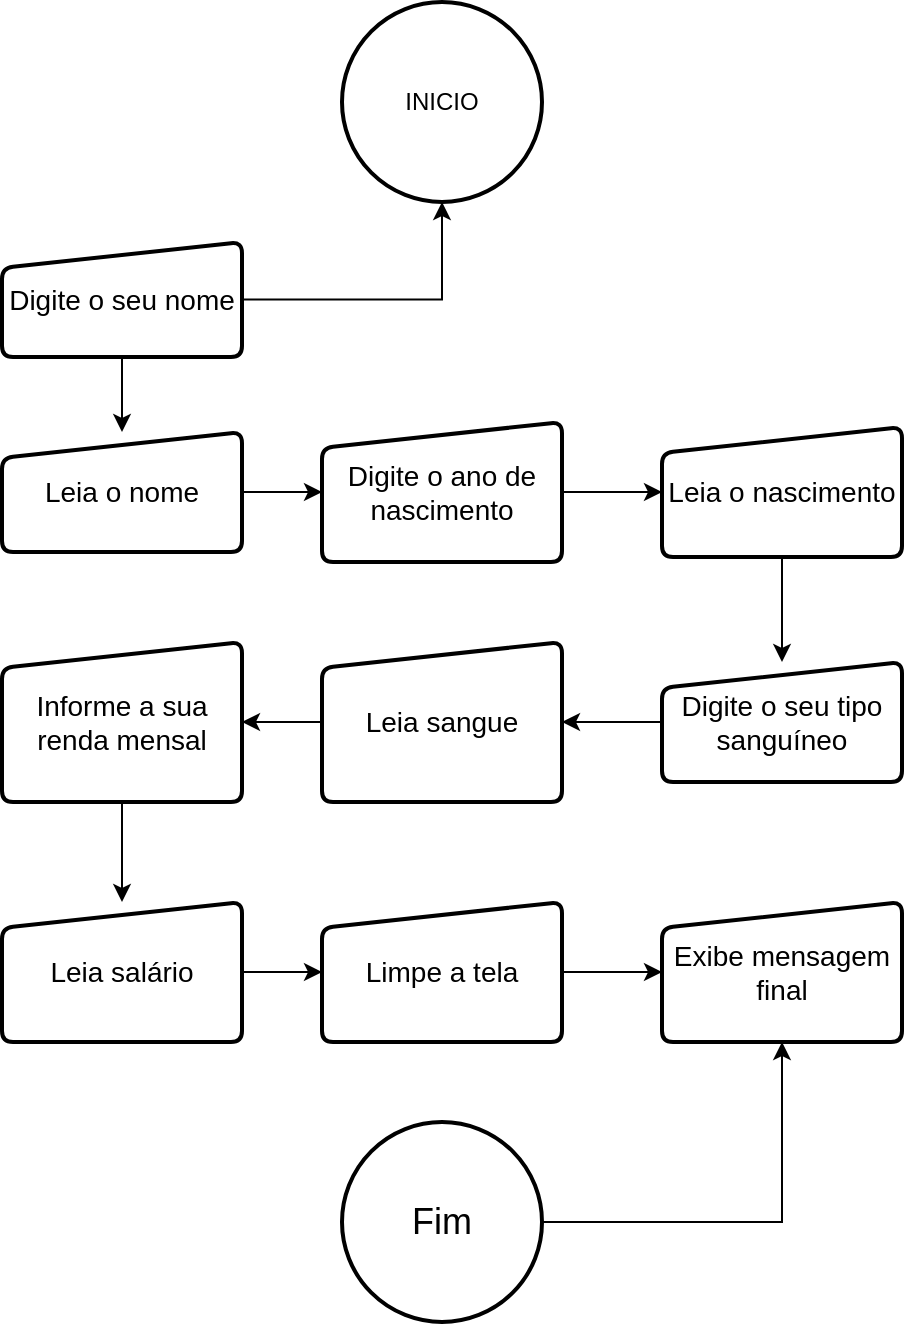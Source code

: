 <mxfile version="25.0.1">
  <diagram name="Página-1" id="56fyGDo7BgHz32fXFKUC">
    <mxGraphModel dx="1434" dy="3110" grid="1" gridSize="10" guides="1" tooltips="1" connect="1" arrows="1" fold="1" page="1" pageScale="1" pageWidth="827" pageHeight="1169" math="0" shadow="0">
      <root>
        <mxCell id="0" />
        <mxCell id="1" parent="0" />
        <mxCell id="wmN-3H-pjARklS90xC_u-1" value="&lt;font style=&quot;vertical-align: inherit;&quot;&gt;&lt;font style=&quot;vertical-align: inherit;&quot;&gt;INICIO&lt;/font&gt;&lt;/font&gt;" style="strokeWidth=2;html=1;shape=mxgraph.flowchart.start_2;whiteSpace=wrap;" vertex="1" parent="1">
          <mxGeometry x="330" y="-2320" width="100" height="100" as="geometry" />
        </mxCell>
        <mxCell id="wmN-3H-pjARklS90xC_u-8" value="" style="edgeStyle=orthogonalEdgeStyle;rounded=0;orthogonalLoop=1;jettySize=auto;html=1;" edge="1" parent="1" source="wmN-3H-pjARklS90xC_u-2" target="wmN-3H-pjARklS90xC_u-1">
          <mxGeometry relative="1" as="geometry" />
        </mxCell>
        <mxCell id="wmN-3H-pjARklS90xC_u-21" value="" style="edgeStyle=orthogonalEdgeStyle;rounded=0;orthogonalLoop=1;jettySize=auto;html=1;" edge="1" parent="1" source="wmN-3H-pjARklS90xC_u-2" target="wmN-3H-pjARklS90xC_u-3">
          <mxGeometry relative="1" as="geometry" />
        </mxCell>
        <mxCell id="wmN-3H-pjARklS90xC_u-2" value="&lt;font style=&quot;vertical-align: inherit;&quot;&gt;&lt;font style=&quot;vertical-align: inherit;&quot;&gt;&lt;font style=&quot;vertical-align: inherit;&quot;&gt;&lt;font style=&quot;vertical-align: inherit;&quot;&gt;&lt;font style=&quot;vertical-align: inherit;&quot;&gt;&lt;font style=&quot;vertical-align: inherit;&quot;&gt;&lt;font style=&quot;vertical-align: inherit;&quot;&gt;&lt;font style=&quot;vertical-align: inherit; font-size: 14px;&quot;&gt;Digite o seu nome&lt;/font&gt;&lt;/font&gt;&lt;/font&gt;&lt;/font&gt;&lt;/font&gt;&lt;/font&gt;&lt;/font&gt;&lt;/font&gt;" style="html=1;strokeWidth=2;shape=manualInput;whiteSpace=wrap;rounded=1;size=13;arcSize=11;" vertex="1" parent="1">
          <mxGeometry x="160" y="-2200" width="120" height="57.5" as="geometry" />
        </mxCell>
        <mxCell id="wmN-3H-pjARklS90xC_u-22" value="" style="edgeStyle=orthogonalEdgeStyle;rounded=0;orthogonalLoop=1;jettySize=auto;html=1;" edge="1" parent="1" source="wmN-3H-pjARklS90xC_u-3" target="wmN-3H-pjARklS90xC_u-4">
          <mxGeometry relative="1" as="geometry" />
        </mxCell>
        <mxCell id="wmN-3H-pjARklS90xC_u-3" value="&lt;font style=&quot;vertical-align: inherit;&quot;&gt;&lt;font style=&quot;vertical-align: inherit;&quot;&gt;&lt;font style=&quot;vertical-align: inherit;&quot;&gt;&lt;font style=&quot;vertical-align: inherit;&quot;&gt;&lt;font style=&quot;vertical-align: inherit;&quot;&gt;&lt;font style=&quot;vertical-align: inherit;&quot;&gt;&lt;font style=&quot;vertical-align: inherit;&quot;&gt;&lt;font style=&quot;vertical-align: inherit;&quot;&gt;&lt;font style=&quot;vertical-align: inherit;&quot;&gt;&lt;font style=&quot;vertical-align: inherit; font-size: 14px;&quot;&gt;Leia o nome&lt;/font&gt;&lt;/font&gt;&lt;/font&gt;&lt;/font&gt;&lt;/font&gt;&lt;/font&gt;&lt;/font&gt;&lt;/font&gt;&lt;/font&gt;&lt;/font&gt;" style="html=1;strokeWidth=2;shape=manualInput;whiteSpace=wrap;rounded=1;size=13;arcSize=11;" vertex="1" parent="1">
          <mxGeometry x="160" y="-2105" width="120" height="60" as="geometry" />
        </mxCell>
        <mxCell id="wmN-3H-pjARklS90xC_u-23" value="" style="edgeStyle=orthogonalEdgeStyle;rounded=0;orthogonalLoop=1;jettySize=auto;html=1;" edge="1" parent="1" source="wmN-3H-pjARklS90xC_u-4" target="wmN-3H-pjARklS90xC_u-5">
          <mxGeometry relative="1" as="geometry" />
        </mxCell>
        <mxCell id="wmN-3H-pjARklS90xC_u-4" value="&lt;font style=&quot;vertical-align: inherit;&quot;&gt;&lt;font style=&quot;vertical-align: inherit;&quot;&gt;&lt;font style=&quot;vertical-align: inherit;&quot;&gt;&lt;font style=&quot;vertical-align: inherit;&quot;&gt;&lt;font style=&quot;vertical-align: inherit;&quot;&gt;&lt;font style=&quot;vertical-align: inherit;&quot;&gt;&lt;font style=&quot;vertical-align: inherit;&quot;&gt;&lt;font style=&quot;vertical-align: inherit; font-size: 14px;&quot;&gt;Digite o ano de nascimento&lt;/font&gt;&lt;/font&gt;&lt;/font&gt;&lt;/font&gt;&lt;/font&gt;&lt;/font&gt;&lt;/font&gt;&lt;/font&gt;" style="html=1;strokeWidth=2;shape=manualInput;whiteSpace=wrap;rounded=1;size=13;arcSize=11;" vertex="1" parent="1">
          <mxGeometry x="320" y="-2110" width="120" height="70" as="geometry" />
        </mxCell>
        <mxCell id="wmN-3H-pjARklS90xC_u-24" value="" style="edgeStyle=orthogonalEdgeStyle;rounded=0;orthogonalLoop=1;jettySize=auto;html=1;" edge="1" parent="1" source="wmN-3H-pjARklS90xC_u-5" target="wmN-3H-pjARklS90xC_u-6">
          <mxGeometry relative="1" as="geometry" />
        </mxCell>
        <mxCell id="wmN-3H-pjARklS90xC_u-5" value="&lt;font style=&quot;vertical-align: inherit;&quot;&gt;&lt;font style=&quot;vertical-align: inherit;&quot;&gt;&lt;font style=&quot;vertical-align: inherit;&quot;&gt;&lt;font style=&quot;vertical-align: inherit;&quot;&gt;&lt;font style=&quot;vertical-align: inherit;&quot;&gt;&lt;font style=&quot;vertical-align: inherit;&quot;&gt;&lt;font style=&quot;vertical-align: inherit;&quot;&gt;&lt;font style=&quot;vertical-align: inherit; font-size: 14px;&quot;&gt;&lt;font style=&quot;vertical-align: inherit;&quot;&gt;&lt;font style=&quot;vertical-align: inherit;&quot;&gt;&lt;font style=&quot;vertical-align: inherit;&quot;&gt;&lt;font style=&quot;vertical-align: inherit;&quot;&gt;Leia o nascimento&lt;/font&gt;&lt;/font&gt;&lt;/font&gt;&lt;/font&gt;&lt;/font&gt;&lt;/font&gt;&lt;/font&gt;&lt;/font&gt;&lt;/font&gt;&lt;/font&gt;&lt;/font&gt;&lt;/font&gt;" style="html=1;strokeWidth=2;shape=manualInput;whiteSpace=wrap;rounded=1;size=13;arcSize=11;" vertex="1" parent="1">
          <mxGeometry x="490" y="-2107.5" width="120" height="65" as="geometry" />
        </mxCell>
        <mxCell id="wmN-3H-pjARklS90xC_u-25" value="" style="edgeStyle=orthogonalEdgeStyle;rounded=0;orthogonalLoop=1;jettySize=auto;html=1;" edge="1" parent="1" source="wmN-3H-pjARklS90xC_u-6" target="wmN-3H-pjARklS90xC_u-13">
          <mxGeometry relative="1" as="geometry" />
        </mxCell>
        <mxCell id="wmN-3H-pjARklS90xC_u-6" value="&lt;font style=&quot;vertical-align: inherit;&quot;&gt;&lt;font style=&quot;vertical-align: inherit;&quot;&gt;&lt;font style=&quot;vertical-align: inherit;&quot;&gt;&lt;font style=&quot;vertical-align: inherit;&quot;&gt;&lt;font style=&quot;vertical-align: inherit;&quot;&gt;&lt;font style=&quot;vertical-align: inherit;&quot;&gt;&lt;font style=&quot;vertical-align: inherit;&quot;&gt;&lt;font style=&quot;vertical-align: inherit; font-size: 14px;&quot;&gt;Digite o seu tipo sanguíneo&lt;/font&gt;&lt;/font&gt;&lt;/font&gt;&lt;/font&gt;&lt;/font&gt;&lt;/font&gt;&lt;/font&gt;&lt;/font&gt;" style="html=1;strokeWidth=2;shape=manualInput;whiteSpace=wrap;rounded=1;size=13;arcSize=11;" vertex="1" parent="1">
          <mxGeometry x="490" y="-1990" width="120" height="60" as="geometry" />
        </mxCell>
        <mxCell id="wmN-3H-pjARklS90xC_u-7" style="edgeStyle=orthogonalEdgeStyle;rounded=0;orthogonalLoop=1;jettySize=auto;html=1;exitX=0.5;exitY=1;exitDx=0;exitDy=0;" edge="1" parent="1" source="wmN-3H-pjARklS90xC_u-3" target="wmN-3H-pjARklS90xC_u-3">
          <mxGeometry relative="1" as="geometry" />
        </mxCell>
        <mxCell id="wmN-3H-pjARklS90xC_u-26" value="" style="edgeStyle=orthogonalEdgeStyle;rounded=0;orthogonalLoop=1;jettySize=auto;html=1;" edge="1" parent="1" source="wmN-3H-pjARklS90xC_u-13" target="wmN-3H-pjARklS90xC_u-14">
          <mxGeometry relative="1" as="geometry" />
        </mxCell>
        <mxCell id="wmN-3H-pjARklS90xC_u-13" value="&lt;span style=&quot;font-size: 14px;&quot;&gt;&lt;font style=&quot;vertical-align: inherit;&quot;&gt;&lt;font style=&quot;vertical-align: inherit;&quot;&gt;Leia sangue&lt;/font&gt;&lt;/font&gt;&lt;/span&gt;" style="html=1;strokeWidth=2;shape=manualInput;whiteSpace=wrap;rounded=1;size=13;arcSize=11;" vertex="1" parent="1">
          <mxGeometry x="320" y="-2000" width="120" height="80" as="geometry" />
        </mxCell>
        <mxCell id="wmN-3H-pjARklS90xC_u-27" value="" style="edgeStyle=orthogonalEdgeStyle;rounded=0;orthogonalLoop=1;jettySize=auto;html=1;" edge="1" parent="1" source="wmN-3H-pjARklS90xC_u-14" target="wmN-3H-pjARklS90xC_u-15">
          <mxGeometry relative="1" as="geometry" />
        </mxCell>
        <mxCell id="wmN-3H-pjARklS90xC_u-14" value="&lt;font style=&quot;vertical-align: inherit;&quot;&gt;&lt;font style=&quot;vertical-align: inherit;&quot;&gt;&lt;font style=&quot;vertical-align: inherit;&quot;&gt;&lt;font style=&quot;vertical-align: inherit;&quot;&gt;&lt;font style=&quot;vertical-align: inherit;&quot;&gt;&lt;font style=&quot;vertical-align: inherit;&quot;&gt;&lt;font style=&quot;vertical-align: inherit;&quot;&gt;&lt;font style=&quot;vertical-align: inherit;&quot;&gt;&lt;font style=&quot;vertical-align: inherit;&quot;&gt;&lt;font style=&quot;vertical-align: inherit; font-size: 14px;&quot;&gt;Informe a sua renda mensal&lt;/font&gt;&lt;/font&gt;&lt;/font&gt;&lt;/font&gt;&lt;/font&gt;&lt;/font&gt;&lt;/font&gt;&lt;/font&gt;&lt;/font&gt;&lt;/font&gt;" style="html=1;strokeWidth=2;shape=manualInput;whiteSpace=wrap;rounded=1;size=13;arcSize=11;" vertex="1" parent="1">
          <mxGeometry x="160" y="-2000" width="120" height="80" as="geometry" />
        </mxCell>
        <mxCell id="wmN-3H-pjARklS90xC_u-31" value="" style="edgeStyle=orthogonalEdgeStyle;rounded=0;orthogonalLoop=1;jettySize=auto;html=1;" edge="1" parent="1" source="wmN-3H-pjARklS90xC_u-15" target="wmN-3H-pjARklS90xC_u-28">
          <mxGeometry relative="1" as="geometry" />
        </mxCell>
        <mxCell id="wmN-3H-pjARklS90xC_u-15" value="&lt;span style=&quot;font-size: 14px;&quot;&gt;&lt;font style=&quot;vertical-align: inherit;&quot;&gt;&lt;font style=&quot;vertical-align: inherit;&quot;&gt;Leia salário&lt;/font&gt;&lt;/font&gt;&lt;/span&gt;" style="html=1;strokeWidth=2;shape=manualInput;whiteSpace=wrap;rounded=1;size=13;arcSize=11;" vertex="1" parent="1">
          <mxGeometry x="160" y="-1870" width="120" height="70" as="geometry" />
        </mxCell>
        <mxCell id="wmN-3H-pjARklS90xC_u-32" value="" style="edgeStyle=orthogonalEdgeStyle;rounded=0;orthogonalLoop=1;jettySize=auto;html=1;" edge="1" parent="1" source="wmN-3H-pjARklS90xC_u-28" target="wmN-3H-pjARklS90xC_u-29">
          <mxGeometry relative="1" as="geometry" />
        </mxCell>
        <mxCell id="wmN-3H-pjARklS90xC_u-28" value="&lt;span style=&quot;font-size: 14px;&quot;&gt;&lt;font style=&quot;vertical-align: inherit;&quot;&gt;&lt;font style=&quot;vertical-align: inherit;&quot;&gt;Limpe a tela&lt;/font&gt;&lt;/font&gt;&lt;/span&gt;" style="html=1;strokeWidth=2;shape=manualInput;whiteSpace=wrap;rounded=1;size=13;arcSize=11;" vertex="1" parent="1">
          <mxGeometry x="320" y="-1870" width="120" height="70" as="geometry" />
        </mxCell>
        <mxCell id="wmN-3H-pjARklS90xC_u-29" value="&lt;font style=&quot;font-size: 14px;&quot;&gt;Exibe mensagem final&lt;/font&gt;" style="html=1;strokeWidth=2;shape=manualInput;whiteSpace=wrap;rounded=1;size=13;arcSize=11;" vertex="1" parent="1">
          <mxGeometry x="490" y="-1870" width="120" height="70" as="geometry" />
        </mxCell>
        <mxCell id="wmN-3H-pjARklS90xC_u-33" value="" style="edgeStyle=orthogonalEdgeStyle;rounded=0;orthogonalLoop=1;jettySize=auto;html=1;" edge="1" parent="1" source="wmN-3H-pjARklS90xC_u-30" target="wmN-3H-pjARklS90xC_u-29">
          <mxGeometry relative="1" as="geometry" />
        </mxCell>
        <mxCell id="wmN-3H-pjARklS90xC_u-30" value="&lt;font style=&quot;font-size: 18px;&quot;&gt;Fim&lt;/font&gt;" style="strokeWidth=2;html=1;shape=mxgraph.flowchart.start_2;whiteSpace=wrap;" vertex="1" parent="1">
          <mxGeometry x="330" y="-1760" width="100" height="100" as="geometry" />
        </mxCell>
      </root>
    </mxGraphModel>
  </diagram>
</mxfile>
